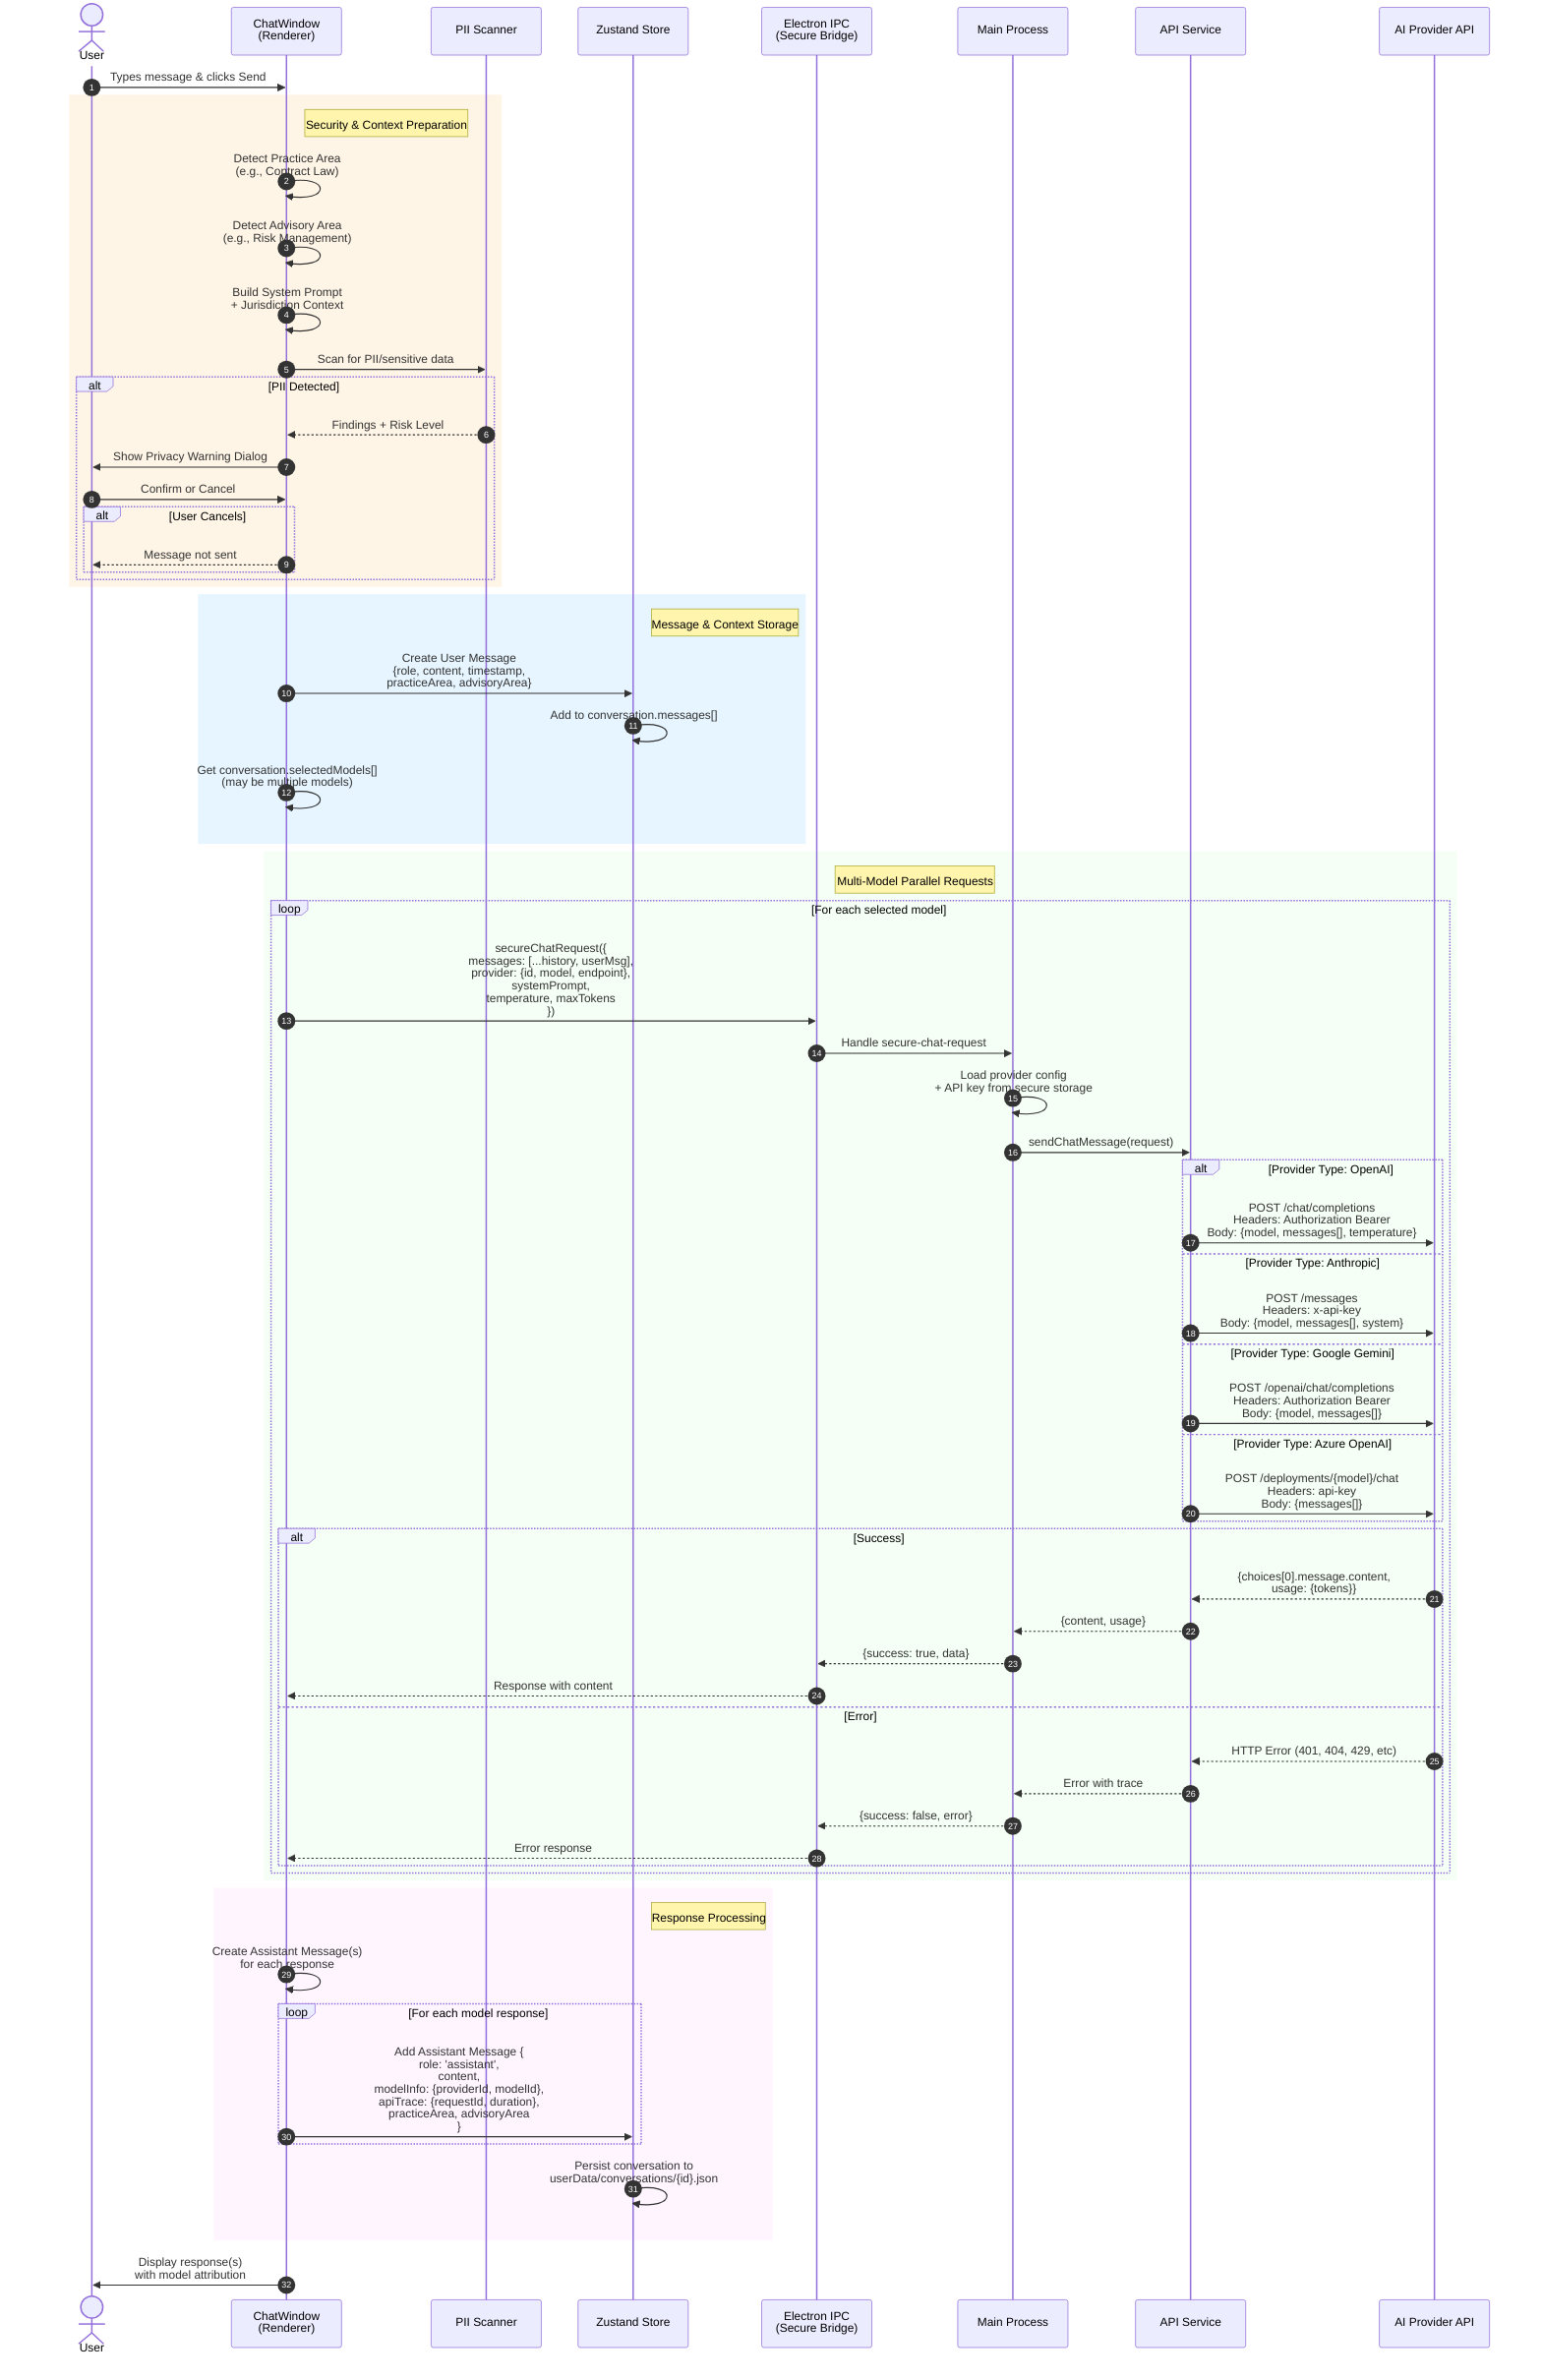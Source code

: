 sequenceDiagram
    autonumber
    actor User
    participant UI as ChatWindow<br/>(Renderer)
    participant PII as PII Scanner
    participant Store as Zustand Store
    participant IPC as Electron IPC<br/>(Secure Bridge)
    participant Main as Main Process
    participant API as API Service
    participant Provider as AI Provider API

    User->>UI: Types message & clicks Send
    
    rect rgb(255, 245, 230)
    note right of UI: Security & Context Preparation
    UI->>UI: Detect Practice Area<br/>(e.g., Contract Law)
    UI->>UI: Detect Advisory Area<br/>(e.g., Risk Management)
    UI->>UI: Build System Prompt<br/>+ Jurisdiction Context
    UI->>PII: Scan for PII/sensitive data
    alt PII Detected
        PII-->>UI: Findings + Risk Level
        UI->>User: Show Privacy Warning Dialog
        User->>UI: Confirm or Cancel
        alt User Cancels
            UI-->>User: Message not sent
        end
    end
    end

    rect rgb(230, 245, 255)
    note right of Store: Message & Context Storage
    UI->>Store: Create User Message<br/>{role, content, timestamp,<br/>practiceArea, advisoryArea}
    Store->>Store: Add to conversation.messages[]
    UI->>UI: Get conversation.selectedModels[]<br/>(may be multiple models)
    end

    rect rgb(245, 255, 245)
    note right of IPC: Multi-Model Parallel Requests
    loop For each selected model
        UI->>IPC: secureChatRequest({<br/>messages: [...history, userMsg],<br/>provider: {id, model, endpoint},<br/>systemPrompt,<br/>temperature, maxTokens<br/>})
        
        IPC->>Main: Handle secure-chat-request
        Main->>Main: Load provider config<br/>+ API key from secure storage
        Main->>API: sendChatMessage(request)
        
        alt Provider Type: OpenAI
            API->>Provider: POST /chat/completions<br/>Headers: Authorization Bearer<br/>Body: {model, messages[], temperature}
        else Provider Type: Anthropic
            API->>Provider: POST /messages<br/>Headers: x-api-key<br/>Body: {model, messages[], system}
        else Provider Type: Google Gemini
            API->>Provider: POST /openai/chat/completions<br/>Headers: Authorization Bearer<br/>Body: {model, messages[]}
        else Provider Type: Azure OpenAI
            API->>Provider: POST /deployments/{model}/chat<br/>Headers: api-key<br/>Body: {messages[]}
        end
        
        alt Success
            Provider-->>API: {choices[0].message.content,<br/>usage: {tokens}}
            API-->>Main: {content, usage}
            Main-->>IPC: {success: true, data}
            IPC-->>UI: Response with content
        else Error
            Provider-->>API: HTTP Error (401, 404, 429, etc)
            API-->>Main: Error with trace
            Main-->>IPC: {success: false, error}
            IPC-->>UI: Error response
        end
    end
    end

    rect rgb(255, 245, 255)
    note right of Store: Response Processing
    UI->>UI: Create Assistant Message(s)<br/>for each response
    loop For each model response
        UI->>Store: Add Assistant Message {<br/>role: 'assistant',<br/>content,<br/>modelInfo: {providerId, modelId},<br/>apiTrace: {requestId, duration},<br/>practiceArea, advisoryArea<br/>}
    end
    Store->>Store: Persist conversation to<br/>userData/conversations/{id}.json
    end
    
    UI->>User: Display response(s)<br/>with model attribution